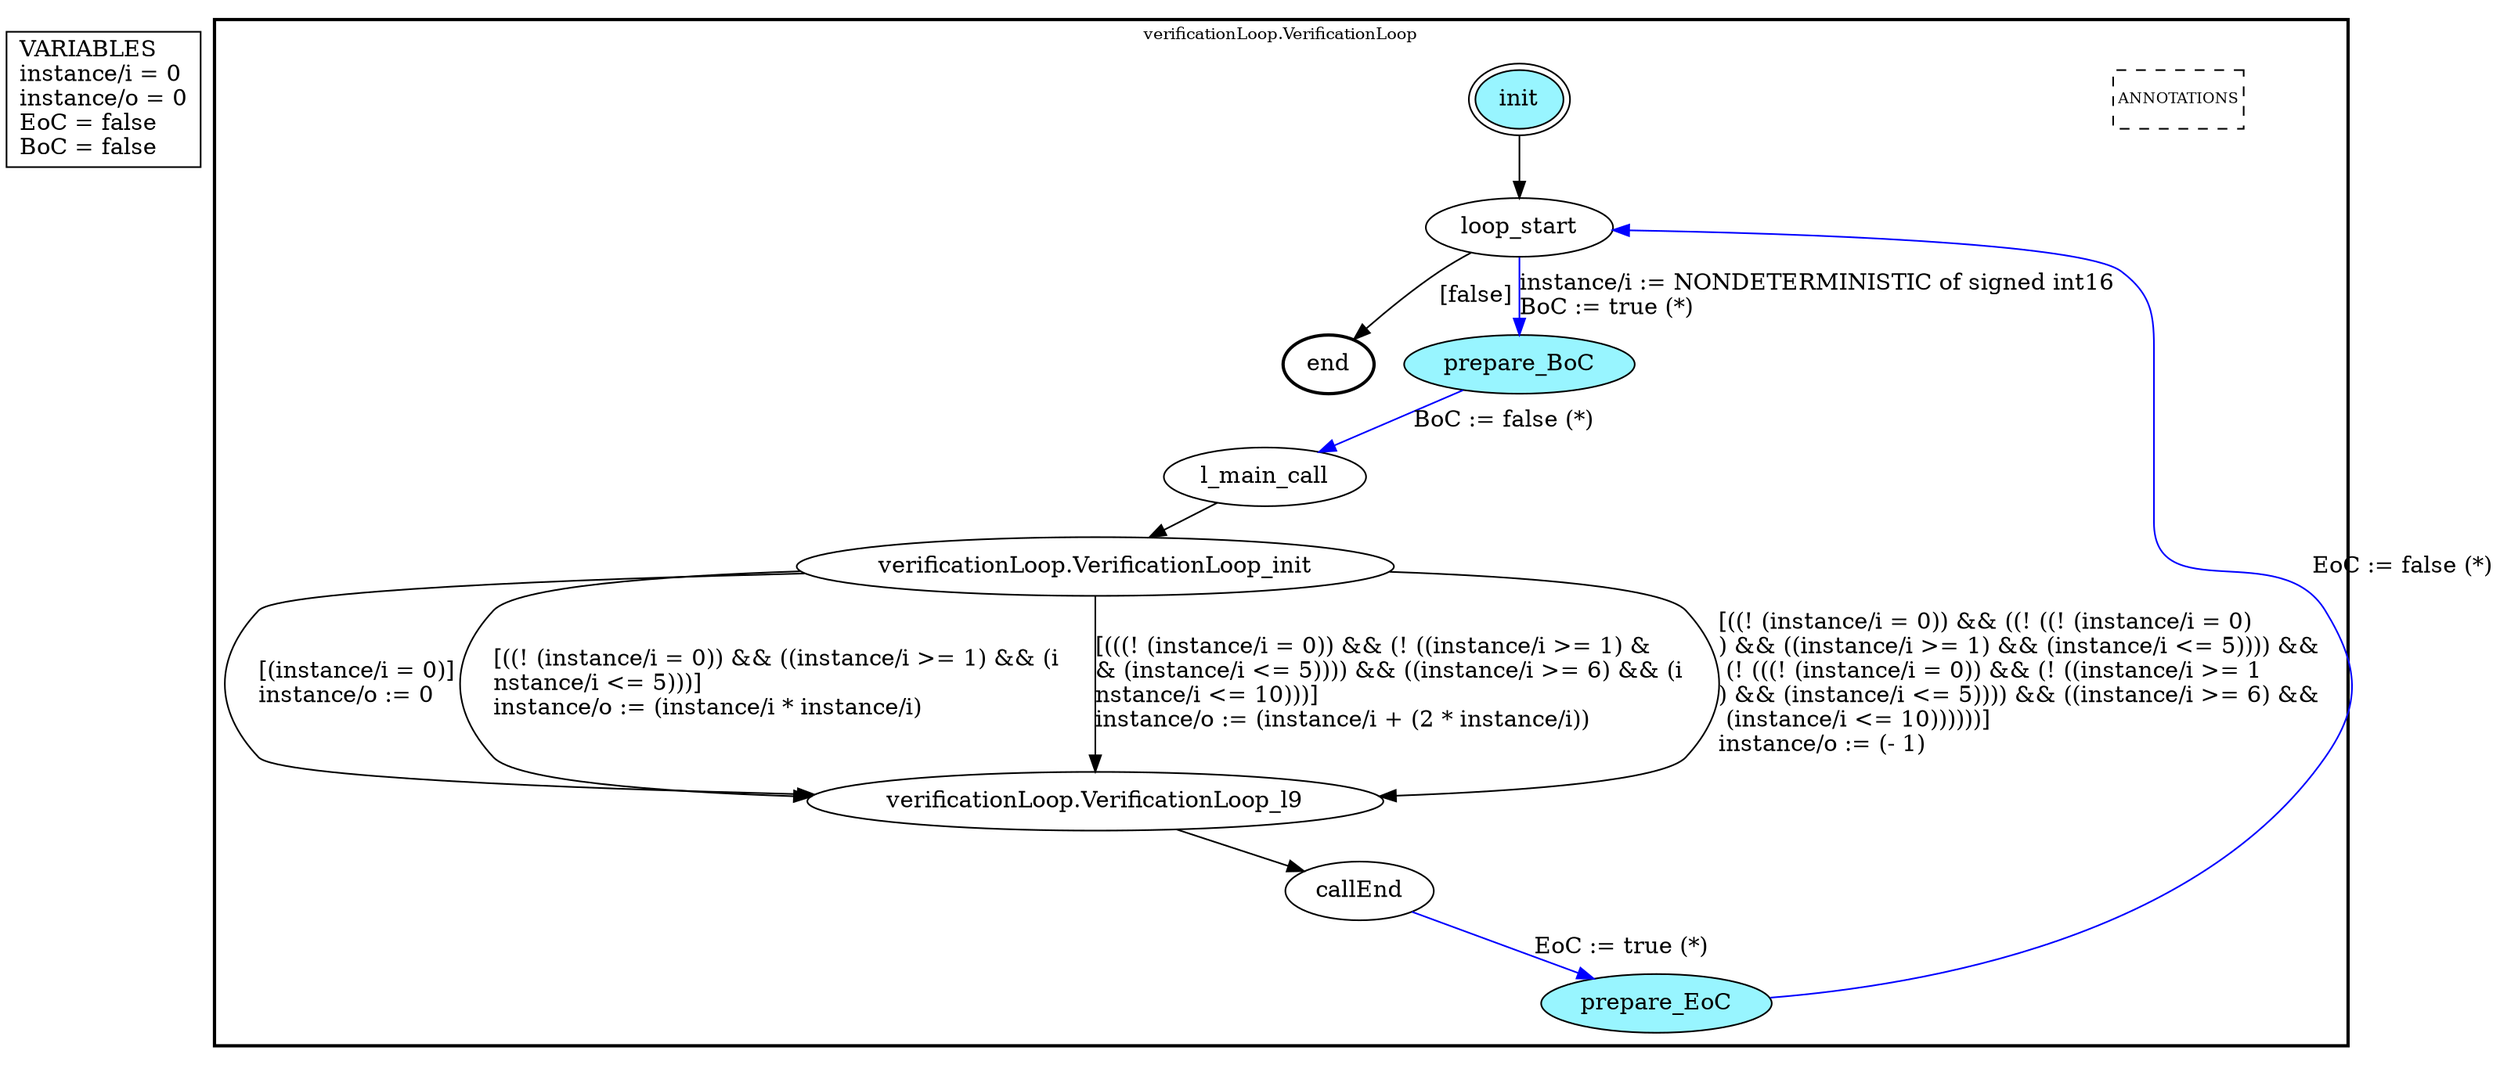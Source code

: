 digraph G {
	vars_declaration_pseudonode_network [
		label="VARIABLES\linstance/i = 0\linstance/o = 0\lEoC = false\lBoC = false\l",
		fillcolor="lightgray", shape="rectangle"];
	subgraph clusterverificationLoop_VerificationLoop {
		node [style="filled"];
		style=bold;
		color="black";
		fontsize=10;
		ranksep=0.4;
		
		label="verificationLoop.VerificationLoop";
		
		annotations_pseudonode_verificationLoop_VerificationLoop [
			label="ANNOTATIONS",
			fontsize=9, margin="0.04,0.04", fillcolor="white", shape="rectangle", style="dashed"];
		
		init_verificationLoop_VerificationLoop [label="init", color="black", fillcolor="cadetblue1", peripheries=2, shape="ellipse"];
		end_verificationLoop_VerificationLoop [label="end", color="black", fillcolor="cadetblue1", style=bold, shape="ellipse"];
		loop_start_verificationLoop_VerificationLoop [label="loop_start", color="black", fillcolor="white", shape="ellipse"];
		prepare_BoC_verificationLoop_VerificationLoop [label="prepare_BoC", color="black", fillcolor="cadetblue1", shape="ellipse"];
		l_main_call_verificationLoop_VerificationLoop [label="l_main_call", color="black", fillcolor="white", shape="ellipse"];
		callEnd_verificationLoop_VerificationLoop [label="callEnd", color="black", fillcolor="white", shape="ellipse"];
		prepare_EoC_verificationLoop_VerificationLoop [label="prepare_EoC", color="black", fillcolor="cadetblue1", shape="ellipse"];
		verificationLoop_VerificationLoop_init_verificationLoop_VerificationLoop [label="verificationLoop.VerificationLoop_init", color="black", fillcolor="white", shape="ellipse"];
		verificationLoop_VerificationLoop_l9_verificationLoop_VerificationLoop [label="verificationLoop.VerificationLoop_l9", color="black", fillcolor="white", shape="ellipse"];
		init_verificationLoop_VerificationLoop -> loop_start_verificationLoop_VerificationLoop [color="black", label=""];
		loop_start_verificationLoop_VerificationLoop -> prepare_BoC_verificationLoop_VerificationLoop [color="blue", label="instance/i := NONDETERMINISTIC of signed int16\lBoC := true (*)\l"];
		prepare_BoC_verificationLoop_VerificationLoop -> l_main_call_verificationLoop_VerificationLoop [color="blue", label="BoC := false (*)"];
		callEnd_verificationLoop_VerificationLoop -> prepare_EoC_verificationLoop_VerificationLoop [color="blue", label="EoC := true (*)"];
		prepare_EoC_verificationLoop_VerificationLoop -> loop_start_verificationLoop_VerificationLoop [color="blue", label="EoC := false (*)"];
		loop_start_verificationLoop_VerificationLoop -> end_verificationLoop_VerificationLoop [color="black", label="[false]"];
		verificationLoop_VerificationLoop_init_verificationLoop_VerificationLoop -> verificationLoop_VerificationLoop_l9_verificationLoop_VerificationLoop [color="black", label="[(instance/i = 0)]\linstance/o := 0\l"];
		verificationLoop_VerificationLoop_init_verificationLoop_VerificationLoop -> verificationLoop_VerificationLoop_l9_verificationLoop_VerificationLoop [color="black", label="[((! (instance/i = 0)) && ((instance/i >= 1) && (i\lnstance/i <= 5)))]\linstance/o := (instance/i * instance/i)\l"];
		verificationLoop_VerificationLoop_init_verificationLoop_VerificationLoop -> verificationLoop_VerificationLoop_l9_verificationLoop_VerificationLoop [color="black", label="[(((! (instance/i = 0)) && (! ((instance/i >= 1) &\l& (instance/i <= 5)))) && ((instance/i >= 6) && (i\lnstance/i <= 10)))]\linstance/o := (instance/i + (2 * instance/i))\l"];
		verificationLoop_VerificationLoop_init_verificationLoop_VerificationLoop -> verificationLoop_VerificationLoop_l9_verificationLoop_VerificationLoop [color="black", label="[((! (instance/i = 0)) && ((! ((! (instance/i = 0)\l) && ((instance/i >= 1) && (instance/i <= 5)))) &&\l (! (((! (instance/i = 0)) && (! ((instance/i >= 1\l) && (instance/i <= 5)))) && ((instance/i >= 6) &&\l (instance/i <= 10))))))]\linstance/o := (- 1)\l"];
		l_main_call_verificationLoop_VerificationLoop -> verificationLoop_VerificationLoop_init_verificationLoop_VerificationLoop [color="black", label=""];
		verificationLoop_VerificationLoop_l9_verificationLoop_VerificationLoop -> callEnd_verificationLoop_VerificationLoop [color="black", label=""];
	}
}

